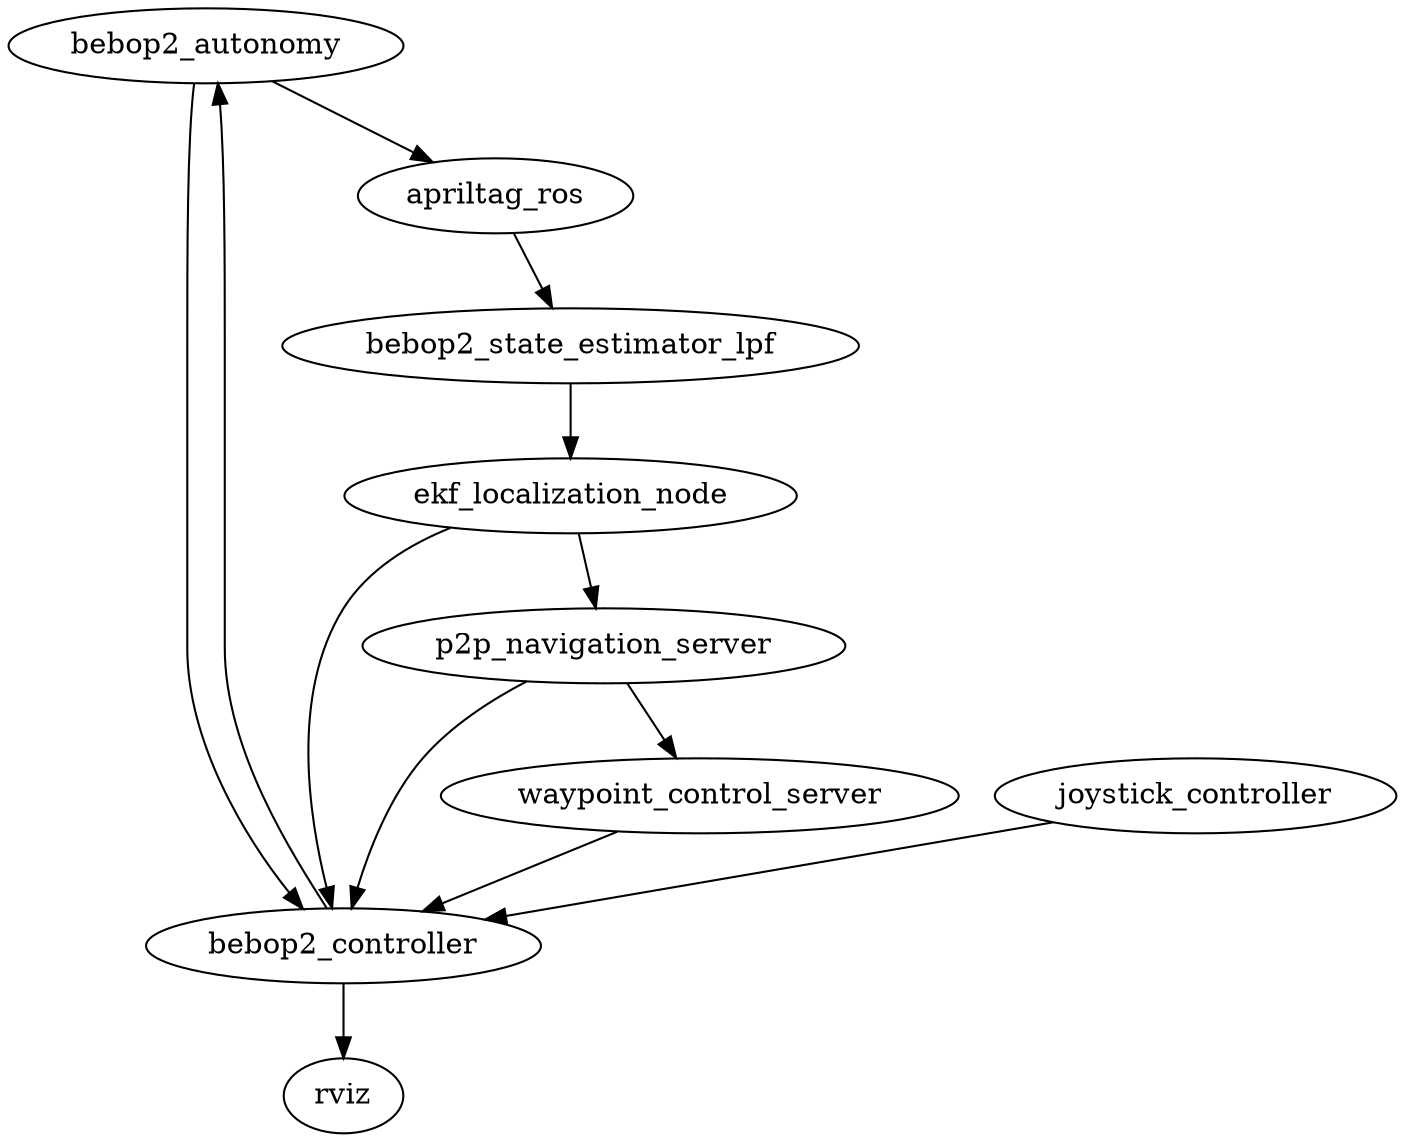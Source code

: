 digraph G {

  bebop2_autonomy -> bebop2_controller;
  bebop2_autonomy -> apriltag_ros; 
  apriltag_ros -> bebop2_state_estimator_lpf;
  bebop2_state_estimator_lpf -> ekf_localization_node;
  ekf_localization_node->bebop2_controller;
  joystick_controller -> bebop2_controller;
  waypoint_control_server -> bebop2_controller;
  ekf_localization_node -> p2p_navigation_server;
  p2p_navigation_server -> waypoint_control_server;
  p2p_navigation_server -> bebop2_controller;
  bebop2_controller -> rviz;
  bebop2_controller -> bebop2_autonomy;
  
}
